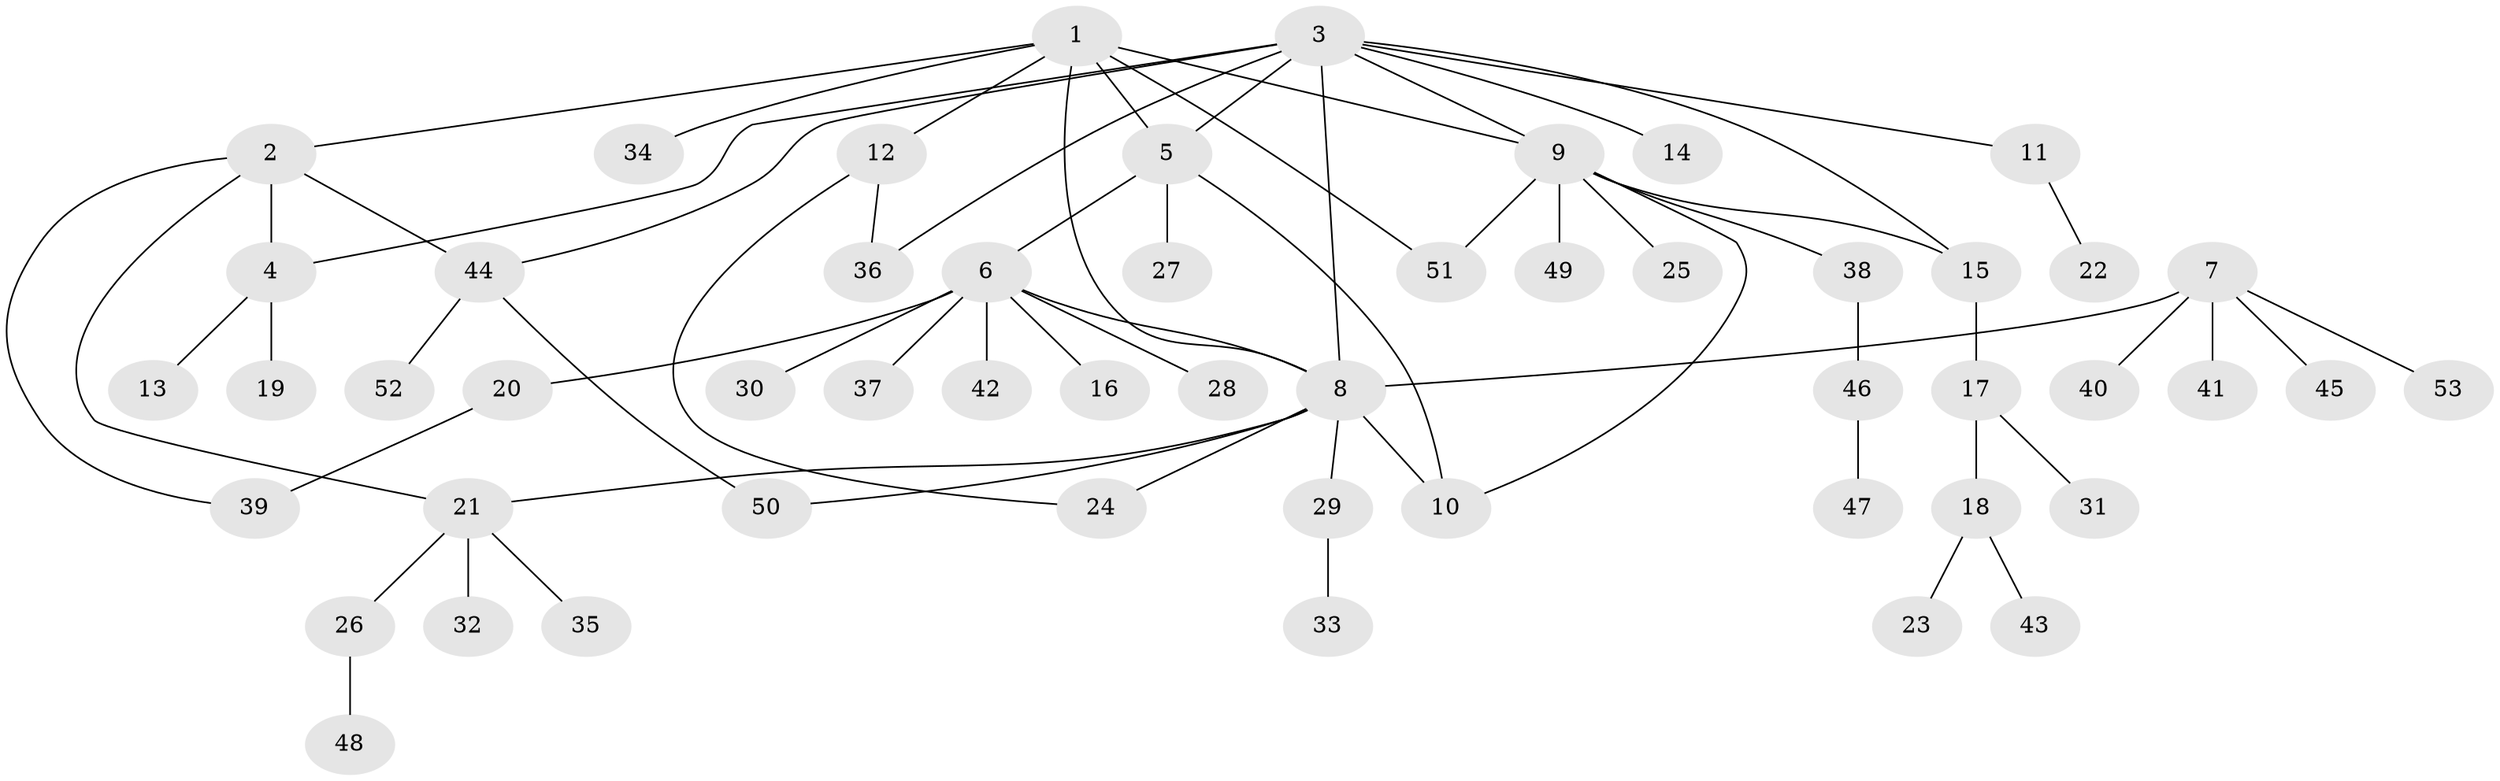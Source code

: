 // coarse degree distribution, {6: 0.02631578947368421, 8: 0.05263157894736842, 7: 0.02631578947368421, 3: 0.05263157894736842, 10: 0.02631578947368421, 4: 0.05263157894736842, 9: 0.02631578947368421, 2: 0.21052631578947367, 1: 0.5263157894736842}
// Generated by graph-tools (version 1.1) at 2025/24/03/03/25 07:24:17]
// undirected, 53 vertices, 66 edges
graph export_dot {
graph [start="1"]
  node [color=gray90,style=filled];
  1;
  2;
  3;
  4;
  5;
  6;
  7;
  8;
  9;
  10;
  11;
  12;
  13;
  14;
  15;
  16;
  17;
  18;
  19;
  20;
  21;
  22;
  23;
  24;
  25;
  26;
  27;
  28;
  29;
  30;
  31;
  32;
  33;
  34;
  35;
  36;
  37;
  38;
  39;
  40;
  41;
  42;
  43;
  44;
  45;
  46;
  47;
  48;
  49;
  50;
  51;
  52;
  53;
  1 -- 2;
  1 -- 5;
  1 -- 8;
  1 -- 9;
  1 -- 12;
  1 -- 34;
  1 -- 51;
  2 -- 4;
  2 -- 21;
  2 -- 39;
  2 -- 44;
  3 -- 4;
  3 -- 5;
  3 -- 8;
  3 -- 9;
  3 -- 11;
  3 -- 14;
  3 -- 15;
  3 -- 36;
  3 -- 44;
  4 -- 13;
  4 -- 19;
  5 -- 6;
  5 -- 10;
  5 -- 27;
  6 -- 8;
  6 -- 16;
  6 -- 20;
  6 -- 28;
  6 -- 30;
  6 -- 37;
  6 -- 42;
  7 -- 8;
  7 -- 40;
  7 -- 41;
  7 -- 45;
  7 -- 53;
  8 -- 10;
  8 -- 21;
  8 -- 24;
  8 -- 29;
  8 -- 50;
  9 -- 10;
  9 -- 15;
  9 -- 25;
  9 -- 38;
  9 -- 49;
  9 -- 51;
  11 -- 22;
  12 -- 24;
  12 -- 36;
  15 -- 17;
  17 -- 18;
  17 -- 31;
  18 -- 23;
  18 -- 43;
  20 -- 39;
  21 -- 26;
  21 -- 32;
  21 -- 35;
  26 -- 48;
  29 -- 33;
  38 -- 46;
  44 -- 50;
  44 -- 52;
  46 -- 47;
}
